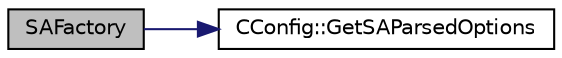 digraph "SAFactory"
{
 // LATEX_PDF_SIZE
  edge [fontname="Helvetica",fontsize="10",labelfontname="Helvetica",labelfontsize="10"];
  node [fontname="Helvetica",fontsize="10",shape=record];
  rankdir="LR";
  Node1 [label="SAFactory",height=0.2,width=0.4,color="black", fillcolor="grey75", style="filled", fontcolor="black",tooltip="Creates an SA source based on the version and modifications/correction in the config."];
  Node1 -> Node2 [color="midnightblue",fontsize="10",style="solid",fontname="Helvetica"];
  Node2 [label="CConfig::GetSAParsedOptions",height=0.2,width=0.4,color="black", fillcolor="white", style="filled",URL="$classCConfig.html#a66aa27cc745f1c7328987376dbd6788d",tooltip="Get parsed SA option data structure."];
}
